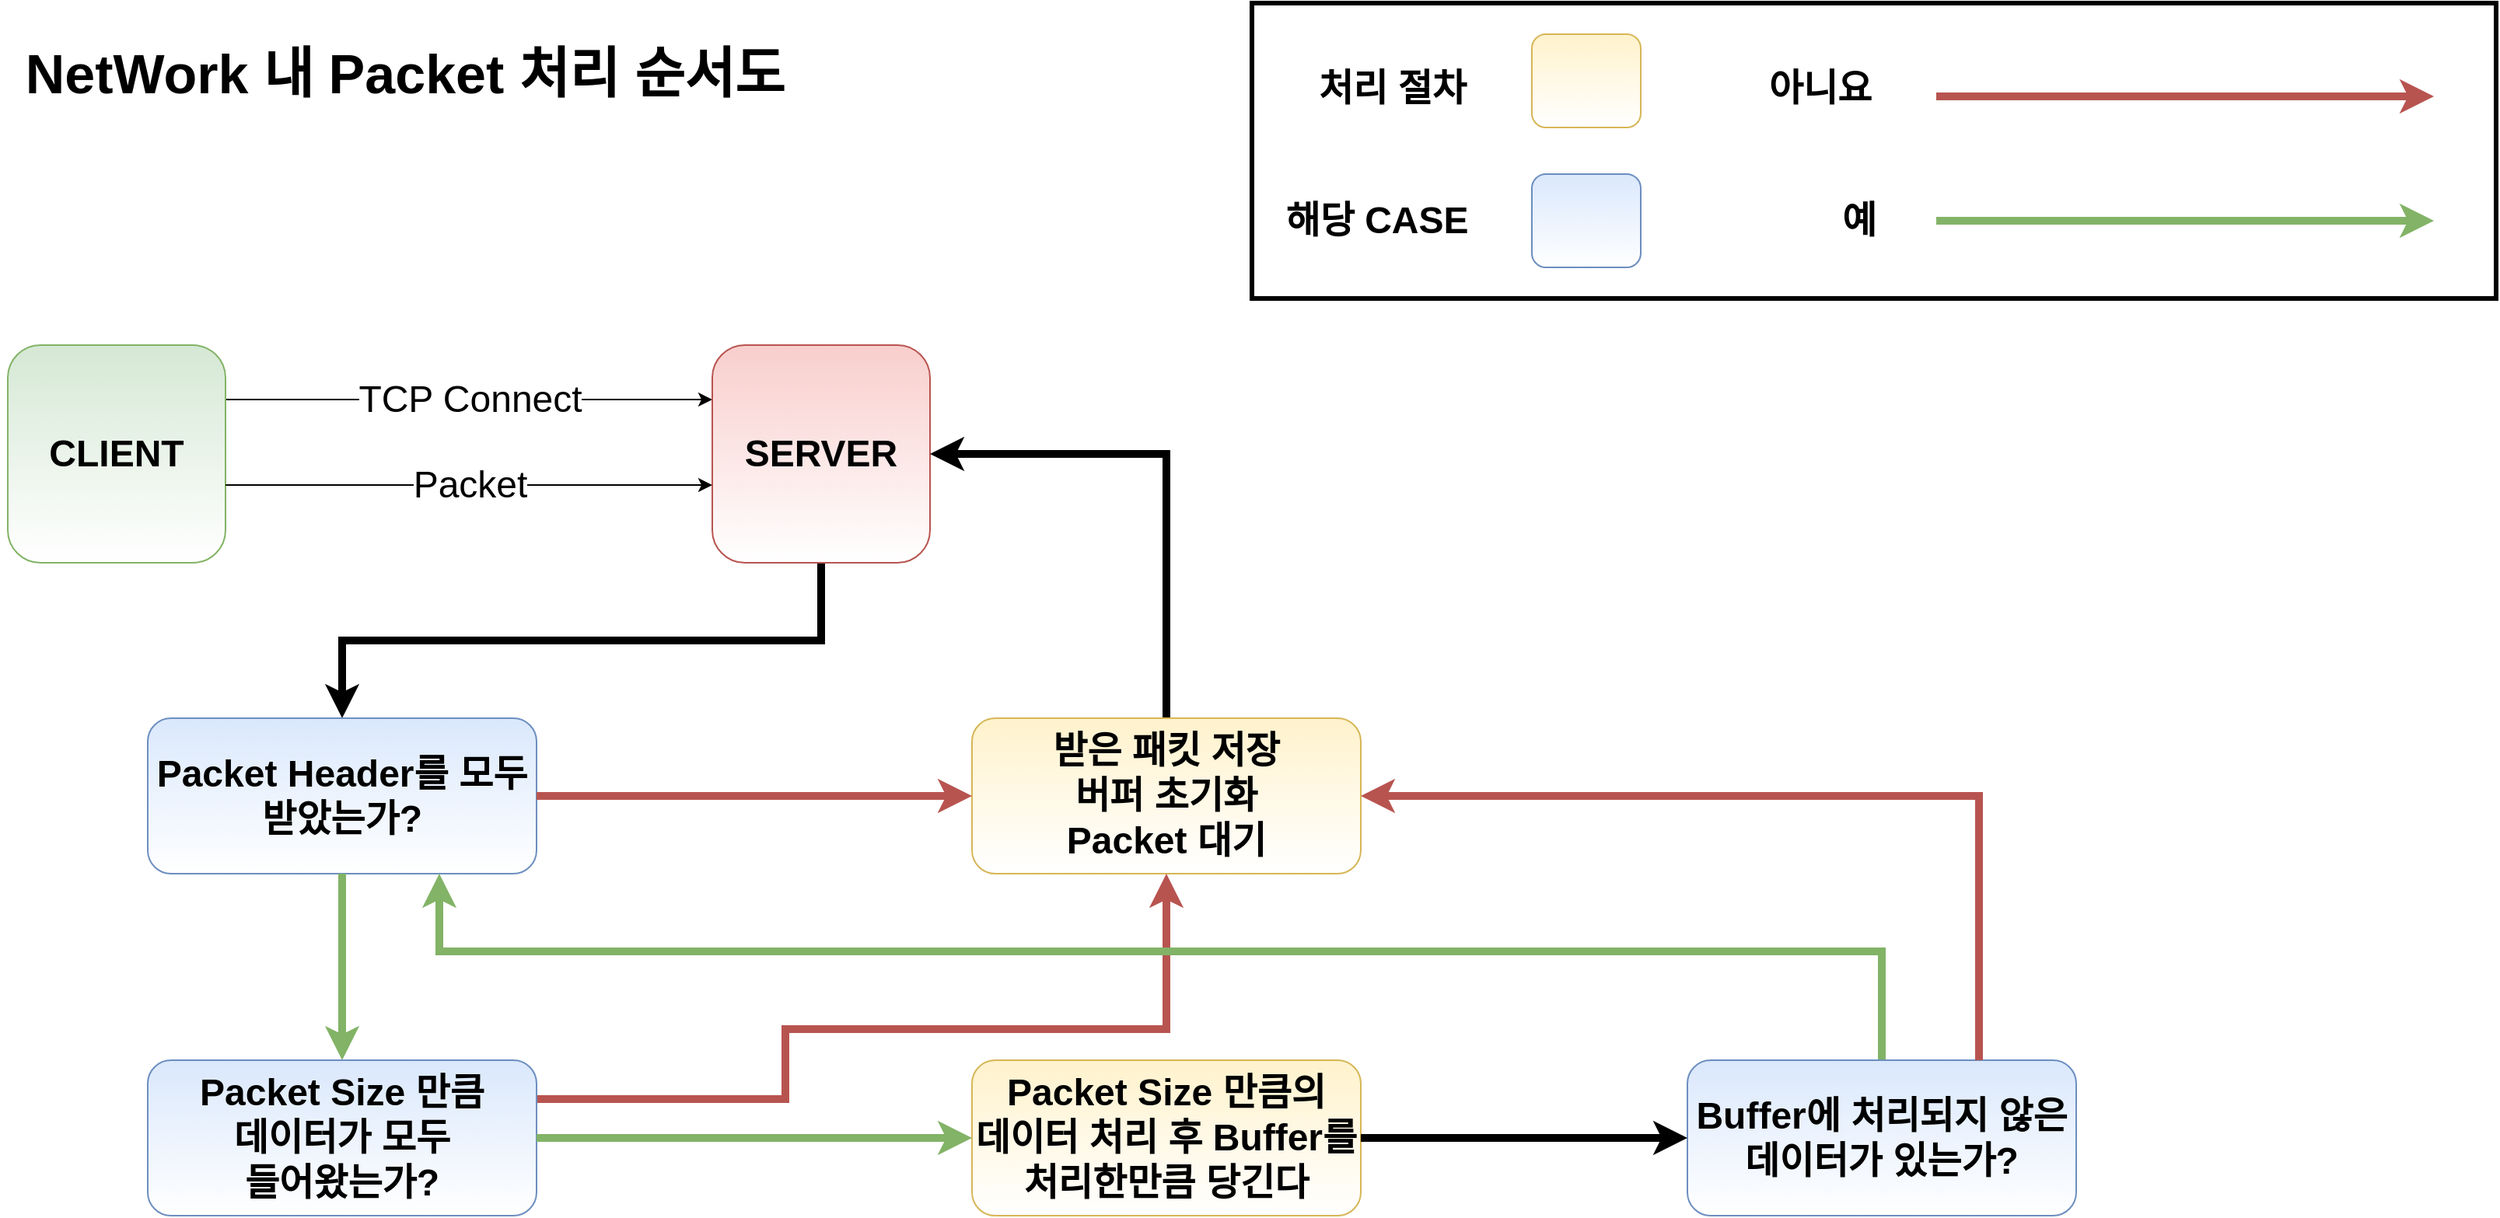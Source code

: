 <mxfile version="15.8.7" type="device"><diagram id="nFH9DBhcX38nAnIQPIEw" name="페이지-1"><mxGraphModel dx="2062" dy="1225" grid="1" gridSize="10" guides="1" tooltips="1" connect="1" arrows="1" fold="1" page="1" pageScale="1" pageWidth="1654" pageHeight="2336" math="0" shadow="0"><root><mxCell id="0"/><mxCell id="1" parent="0"/><mxCell id="iKVxAF8P7pu-RybWeehR-56" value="" style="whiteSpace=wrap;html=1;fontSize=24;gradientColor=#ffffff;fillColor=none;strokeColor=#000000;strokeWidth=3;" vertex="1" parent="1"><mxGeometry x="840" y="20" width="800" height="190" as="geometry"/></mxCell><mxCell id="iKVxAF8P7pu-RybWeehR-1" value="TCP Connect" style="edgeStyle=orthogonalEdgeStyle;rounded=0;orthogonalLoop=1;jettySize=auto;html=1;exitX=1;exitY=0.25;exitDx=0;exitDy=0;fontSize=24;entryX=0;entryY=0.25;entryDx=0;entryDy=0;" edge="1" parent="1" source="iKVxAF8P7pu-RybWeehR-2" target="iKVxAF8P7pu-RybWeehR-3"><mxGeometry relative="1" as="geometry"><mxPoint x="490" y="275" as="targetPoint"/></mxGeometry></mxCell><mxCell id="iKVxAF8P7pu-RybWeehR-2" value="CLIENT" style="whiteSpace=wrap;html=1;aspect=fixed;fontStyle=1;fontSize=24;fillColor=#d5e8d4;strokeColor=#82b366;gradientColor=#ffffff;rounded=1;shadow=0;sketch=0;glass=0;" vertex="1" parent="1"><mxGeometry x="40" y="240" width="140" height="140" as="geometry"/></mxCell><mxCell id="iKVxAF8P7pu-RybWeehR-11" style="edgeStyle=orthogonalEdgeStyle;rounded=0;orthogonalLoop=1;jettySize=auto;html=1;exitX=0.5;exitY=1;exitDx=0;exitDy=0;entryX=0.5;entryY=0;entryDx=0;entryDy=0;strokeWidth=5;" edge="1" parent="1" source="iKVxAF8P7pu-RybWeehR-3" target="iKVxAF8P7pu-RybWeehR-16"><mxGeometry relative="1" as="geometry"><mxPoint x="250" y="570" as="targetPoint"/></mxGeometry></mxCell><mxCell id="iKVxAF8P7pu-RybWeehR-3" value="SERVER" style="whiteSpace=wrap;html=1;aspect=fixed;fontStyle=1;fontSize=24;fillColor=#f8cecc;strokeColor=#b85450;rounded=1;shadow=0;sketch=0;glass=0;gradientColor=#ffffff;" vertex="1" parent="1"><mxGeometry x="493" y="240" width="140" height="140" as="geometry"/></mxCell><mxCell id="iKVxAF8P7pu-RybWeehR-10" value="Packet" style="edgeStyle=orthogonalEdgeStyle;rounded=0;orthogonalLoop=1;jettySize=auto;html=1;exitX=1;exitY=0.25;exitDx=0;exitDy=0;fontSize=24;entryX=0;entryY=0.25;entryDx=0;entryDy=0;" edge="1" parent="1"><mxGeometry relative="1" as="geometry"><mxPoint x="180" y="330" as="sourcePoint"/><mxPoint x="493" y="330" as="targetPoint"/></mxGeometry></mxCell><mxCell id="iKVxAF8P7pu-RybWeehR-16" value="Packet Header를 모두 받았는가?" style="whiteSpace=wrap;html=1;rounded=1;shadow=0;fontSize=24;fontStyle=1;strokeColor=#6c8ebf;fillColor=#dae8fc;glass=0;sketch=0;gradientColor=#ffffff;" vertex="1" parent="1"><mxGeometry x="130" y="480" width="250" height="100" as="geometry"/></mxCell><mxCell id="iKVxAF8P7pu-RybWeehR-18" style="edgeStyle=orthogonalEdgeStyle;rounded=0;orthogonalLoop=1;jettySize=auto;html=1;exitX=0.5;exitY=1;exitDx=0;exitDy=0;fillColor=#d5e8d4;strokeColor=#82b366;strokeWidth=5;entryX=0.5;entryY=0;entryDx=0;entryDy=0;" edge="1" parent="1" source="iKVxAF8P7pu-RybWeehR-16" target="iKVxAF8P7pu-RybWeehR-30"><mxGeometry relative="1" as="geometry"><mxPoint x="255" y="700" as="targetPoint"/><mxPoint x="270" y="700" as="sourcePoint"/></mxGeometry></mxCell><mxCell id="iKVxAF8P7pu-RybWeehR-21" style="edgeStyle=orthogonalEdgeStyle;rounded=0;orthogonalLoop=1;jettySize=auto;html=1;fillColor=#f8cecc;strokeColor=#b85450;strokeWidth=5;" edge="1" parent="1"><mxGeometry relative="1" as="geometry"><mxPoint x="1600" y="80" as="targetPoint"/><mxPoint x="1280" y="80" as="sourcePoint"/></mxGeometry></mxCell><mxCell id="iKVxAF8P7pu-RybWeehR-22" style="edgeStyle=orthogonalEdgeStyle;rounded=0;orthogonalLoop=1;jettySize=auto;html=1;exitX=1;exitY=0.5;exitDx=0;exitDy=0;fillColor=#d5e8d4;strokeColor=#82b366;strokeWidth=5;" edge="1" parent="1"><mxGeometry relative="1" as="geometry"><mxPoint x="1600" y="160" as="targetPoint"/><mxPoint x="1280" y="160" as="sourcePoint"/></mxGeometry></mxCell><mxCell id="iKVxAF8P7pu-RybWeehR-24" value="&lt;font style=&quot;font-size: 24px;&quot;&gt;&lt;b style=&quot;font-size: 24px;&quot;&gt;예&lt;/b&gt;&lt;/font&gt;" style="text;html=1;align=center;verticalAlign=middle;resizable=0;points=[];autosize=1;strokeColor=none;fillColor=none;fontSize=24;" vertex="1" parent="1"><mxGeometry x="1210" y="145" width="40" height="30" as="geometry"/></mxCell><mxCell id="iKVxAF8P7pu-RybWeehR-25" value="&lt;span style=&quot;font-size: 24px;&quot;&gt;&lt;b style=&quot;font-size: 24px;&quot;&gt;아니요&lt;/b&gt;&lt;/span&gt;" style="text;html=1;align=center;verticalAlign=middle;resizable=0;points=[];autosize=1;strokeColor=none;fillColor=none;fontSize=24;" vertex="1" parent="1"><mxGeometry x="1160" y="60" width="90" height="30" as="geometry"/></mxCell><mxCell id="iKVxAF8P7pu-RybWeehR-27" style="edgeStyle=orthogonalEdgeStyle;rounded=0;orthogonalLoop=1;jettySize=auto;html=1;entryX=1;entryY=0.5;entryDx=0;entryDy=0;fontSize=35;strokeWidth=5;exitX=0.5;exitY=0;exitDx=0;exitDy=0;" edge="1" parent="1" source="iKVxAF8P7pu-RybWeehR-26" target="iKVxAF8P7pu-RybWeehR-3"><mxGeometry relative="1" as="geometry"><Array as="points"><mxPoint x="785" y="310"/></Array></mxGeometry></mxCell><mxCell id="iKVxAF8P7pu-RybWeehR-26" value="받은 패킷 저장&lt;br&gt;버퍼 초기화&lt;br&gt;Packet 대기" style="whiteSpace=wrap;html=1;rounded=1;shadow=0;fontSize=24;fontStyle=1;strokeColor=#d6b656;fillColor=#fff2cc;glass=0;sketch=0;gradientColor=#ffffff;" vertex="1" parent="1"><mxGeometry x="660" y="480" width="250" height="100" as="geometry"/></mxCell><mxCell id="iKVxAF8P7pu-RybWeehR-28" style="edgeStyle=orthogonalEdgeStyle;rounded=0;orthogonalLoop=1;jettySize=auto;html=1;fillColor=#f8cecc;strokeColor=#b85450;strokeWidth=5;entryX=0;entryY=0.5;entryDx=0;entryDy=0;" edge="1" parent="1" source="iKVxAF8P7pu-RybWeehR-16" target="iKVxAF8P7pu-RybWeehR-26"><mxGeometry relative="1" as="geometry"><mxPoint x="490" y="650" as="targetPoint"/><mxPoint x="490" y="510" as="sourcePoint"/></mxGeometry></mxCell><mxCell id="iKVxAF8P7pu-RybWeehR-50" style="edgeStyle=orthogonalEdgeStyle;rounded=0;orthogonalLoop=1;jettySize=auto;html=1;exitX=1;exitY=0.25;exitDx=0;exitDy=0;entryX=0.5;entryY=1;entryDx=0;entryDy=0;fontSize=35;strokeColor=#b85450;strokeWidth=5;fillColor=#f8cecc;" edge="1" parent="1" source="iKVxAF8P7pu-RybWeehR-30" target="iKVxAF8P7pu-RybWeehR-26"><mxGeometry relative="1" as="geometry"><Array as="points"><mxPoint x="540" y="725"/><mxPoint x="540" y="680"/><mxPoint x="785" y="680"/></Array></mxGeometry></mxCell><mxCell id="iKVxAF8P7pu-RybWeehR-30" value="Packet Size 만큼&lt;br&gt;데이터가 모두 &lt;br&gt;들어왔는가?" style="whiteSpace=wrap;html=1;rounded=1;shadow=0;fontSize=24;fontStyle=1;strokeColor=#6c8ebf;fillColor=#dae8fc;glass=0;sketch=0;gradientColor=#ffffff;" vertex="1" parent="1"><mxGeometry x="130" y="700" width="250" height="100" as="geometry"/></mxCell><mxCell id="iKVxAF8P7pu-RybWeehR-32" value="Packet Size 만큼의&lt;br&gt;데이터 처리 후 Buffer를 처리한만큼 당긴다" style="whiteSpace=wrap;html=1;rounded=1;shadow=0;fontSize=24;fontStyle=1;strokeColor=#d6b656;fillColor=#fff2cc;glass=0;sketch=0;gradientColor=#ffffff;" vertex="1" parent="1"><mxGeometry x="660" y="700" width="250" height="100" as="geometry"/></mxCell><mxCell id="iKVxAF8P7pu-RybWeehR-33" style="edgeStyle=orthogonalEdgeStyle;rounded=0;orthogonalLoop=1;jettySize=auto;html=1;exitX=1;exitY=0.5;exitDx=0;exitDy=0;fillColor=#d5e8d4;strokeColor=#82b366;strokeWidth=5;entryX=0;entryY=0.5;entryDx=0;entryDy=0;" edge="1" parent="1" source="iKVxAF8P7pu-RybWeehR-30" target="iKVxAF8P7pu-RybWeehR-32"><mxGeometry relative="1" as="geometry"><mxPoint x="1200" y="750" as="targetPoint"/><mxPoint x="920" y="749.5" as="sourcePoint"/></mxGeometry></mxCell><mxCell id="iKVxAF8P7pu-RybWeehR-45" style="edgeStyle=orthogonalEdgeStyle;rounded=0;orthogonalLoop=1;jettySize=auto;html=1;entryX=0.75;entryY=1;entryDx=0;entryDy=0;fontSize=35;strokeColor=#82b366;strokeWidth=5;fillColor=#d5e8d4;exitX=0.5;exitY=0;exitDx=0;exitDy=0;" edge="1" parent="1" source="iKVxAF8P7pu-RybWeehR-40" target="iKVxAF8P7pu-RybWeehR-16"><mxGeometry relative="1" as="geometry"><Array as="points"><mxPoint x="1245" y="630"/><mxPoint x="318" y="630"/></Array></mxGeometry></mxCell><mxCell id="iKVxAF8P7pu-RybWeehR-40" value="Buffer에 처리되지 않은 데이터가 있는가?" style="whiteSpace=wrap;html=1;rounded=1;shadow=0;fontSize=24;fontStyle=1;strokeColor=#6c8ebf;fillColor=#dae8fc;glass=0;sketch=0;gradientColor=#ffffff;" vertex="1" parent="1"><mxGeometry x="1120" y="700" width="250" height="100" as="geometry"/></mxCell><mxCell id="iKVxAF8P7pu-RybWeehR-44" style="edgeStyle=orthogonalEdgeStyle;rounded=0;orthogonalLoop=1;jettySize=auto;html=1;fillColor=#d5e8d4;strokeColor=#000000;strokeWidth=5;" edge="1" parent="1" source="iKVxAF8P7pu-RybWeehR-32" target="iKVxAF8P7pu-RybWeehR-40"><mxGeometry relative="1" as="geometry"><mxPoint x="1380" y="749.5" as="targetPoint"/><mxPoint x="1270" y="749.5" as="sourcePoint"/></mxGeometry></mxCell><mxCell id="iKVxAF8P7pu-RybWeehR-47" style="edgeStyle=orthogonalEdgeStyle;rounded=0;orthogonalLoop=1;jettySize=auto;html=1;fillColor=#f8cecc;strokeColor=#b85450;strokeWidth=5;exitX=0.75;exitY=0;exitDx=0;exitDy=0;entryX=1;entryY=0.5;entryDx=0;entryDy=0;" edge="1" parent="1" source="iKVxAF8P7pu-RybWeehR-40" target="iKVxAF8P7pu-RybWeehR-26"><mxGeometry relative="1" as="geometry"><mxPoint x="1630" y="529.5" as="targetPoint"/><mxPoint x="1310" y="529.5" as="sourcePoint"/></mxGeometry></mxCell><mxCell id="iKVxAF8P7pu-RybWeehR-51" value="" style="whiteSpace=wrap;html=1;rounded=1;shadow=0;fontSize=24;fontStyle=1;strokeColor=#d6b656;fillColor=#fff2cc;glass=0;sketch=0;gradientColor=#ffffff;" vertex="1" parent="1"><mxGeometry x="1020" y="40" width="70" height="60" as="geometry"/></mxCell><mxCell id="iKVxAF8P7pu-RybWeehR-52" value="" style="whiteSpace=wrap;html=1;rounded=1;shadow=0;fontSize=24;fontStyle=1;strokeColor=#6c8ebf;fillColor=#dae8fc;glass=0;sketch=0;gradientColor=#ffffff;" vertex="1" parent="1"><mxGeometry x="1020" y="130" width="70" height="60" as="geometry"/></mxCell><mxCell id="iKVxAF8P7pu-RybWeehR-53" value="&lt;span style=&quot;font-size: 24px;&quot;&gt;&lt;b style=&quot;font-size: 24px;&quot;&gt;처리 절차&lt;/b&gt;&lt;/span&gt;" style="text;html=1;align=center;verticalAlign=middle;resizable=0;points=[];autosize=1;strokeColor=none;fillColor=none;fontSize=24;" vertex="1" parent="1"><mxGeometry x="870" y="60" width="120" height="30" as="geometry"/></mxCell><mxCell id="iKVxAF8P7pu-RybWeehR-54" value="&lt;span style=&quot;font-size: 24px;&quot;&gt;&lt;b style=&quot;font-size: 24px;&quot;&gt;해당 CASE&lt;/b&gt;&lt;/span&gt;" style="text;html=1;align=center;verticalAlign=middle;resizable=0;points=[];autosize=1;strokeColor=none;fillColor=none;fontSize=24;" vertex="1" parent="1"><mxGeometry x="850" y="145" width="140" height="30" as="geometry"/></mxCell><mxCell id="iKVxAF8P7pu-RybWeehR-55" value="&lt;b&gt;NetWork 내 Packet 처리 순서도&lt;/b&gt;" style="text;html=1;align=center;verticalAlign=middle;resizable=0;points=[];autosize=1;strokeColor=none;fillColor=none;fontSize=35;" vertex="1" parent="1"><mxGeometry x="35" y="40" width="520" height="50" as="geometry"/></mxCell></root></mxGraphModel></diagram></mxfile>